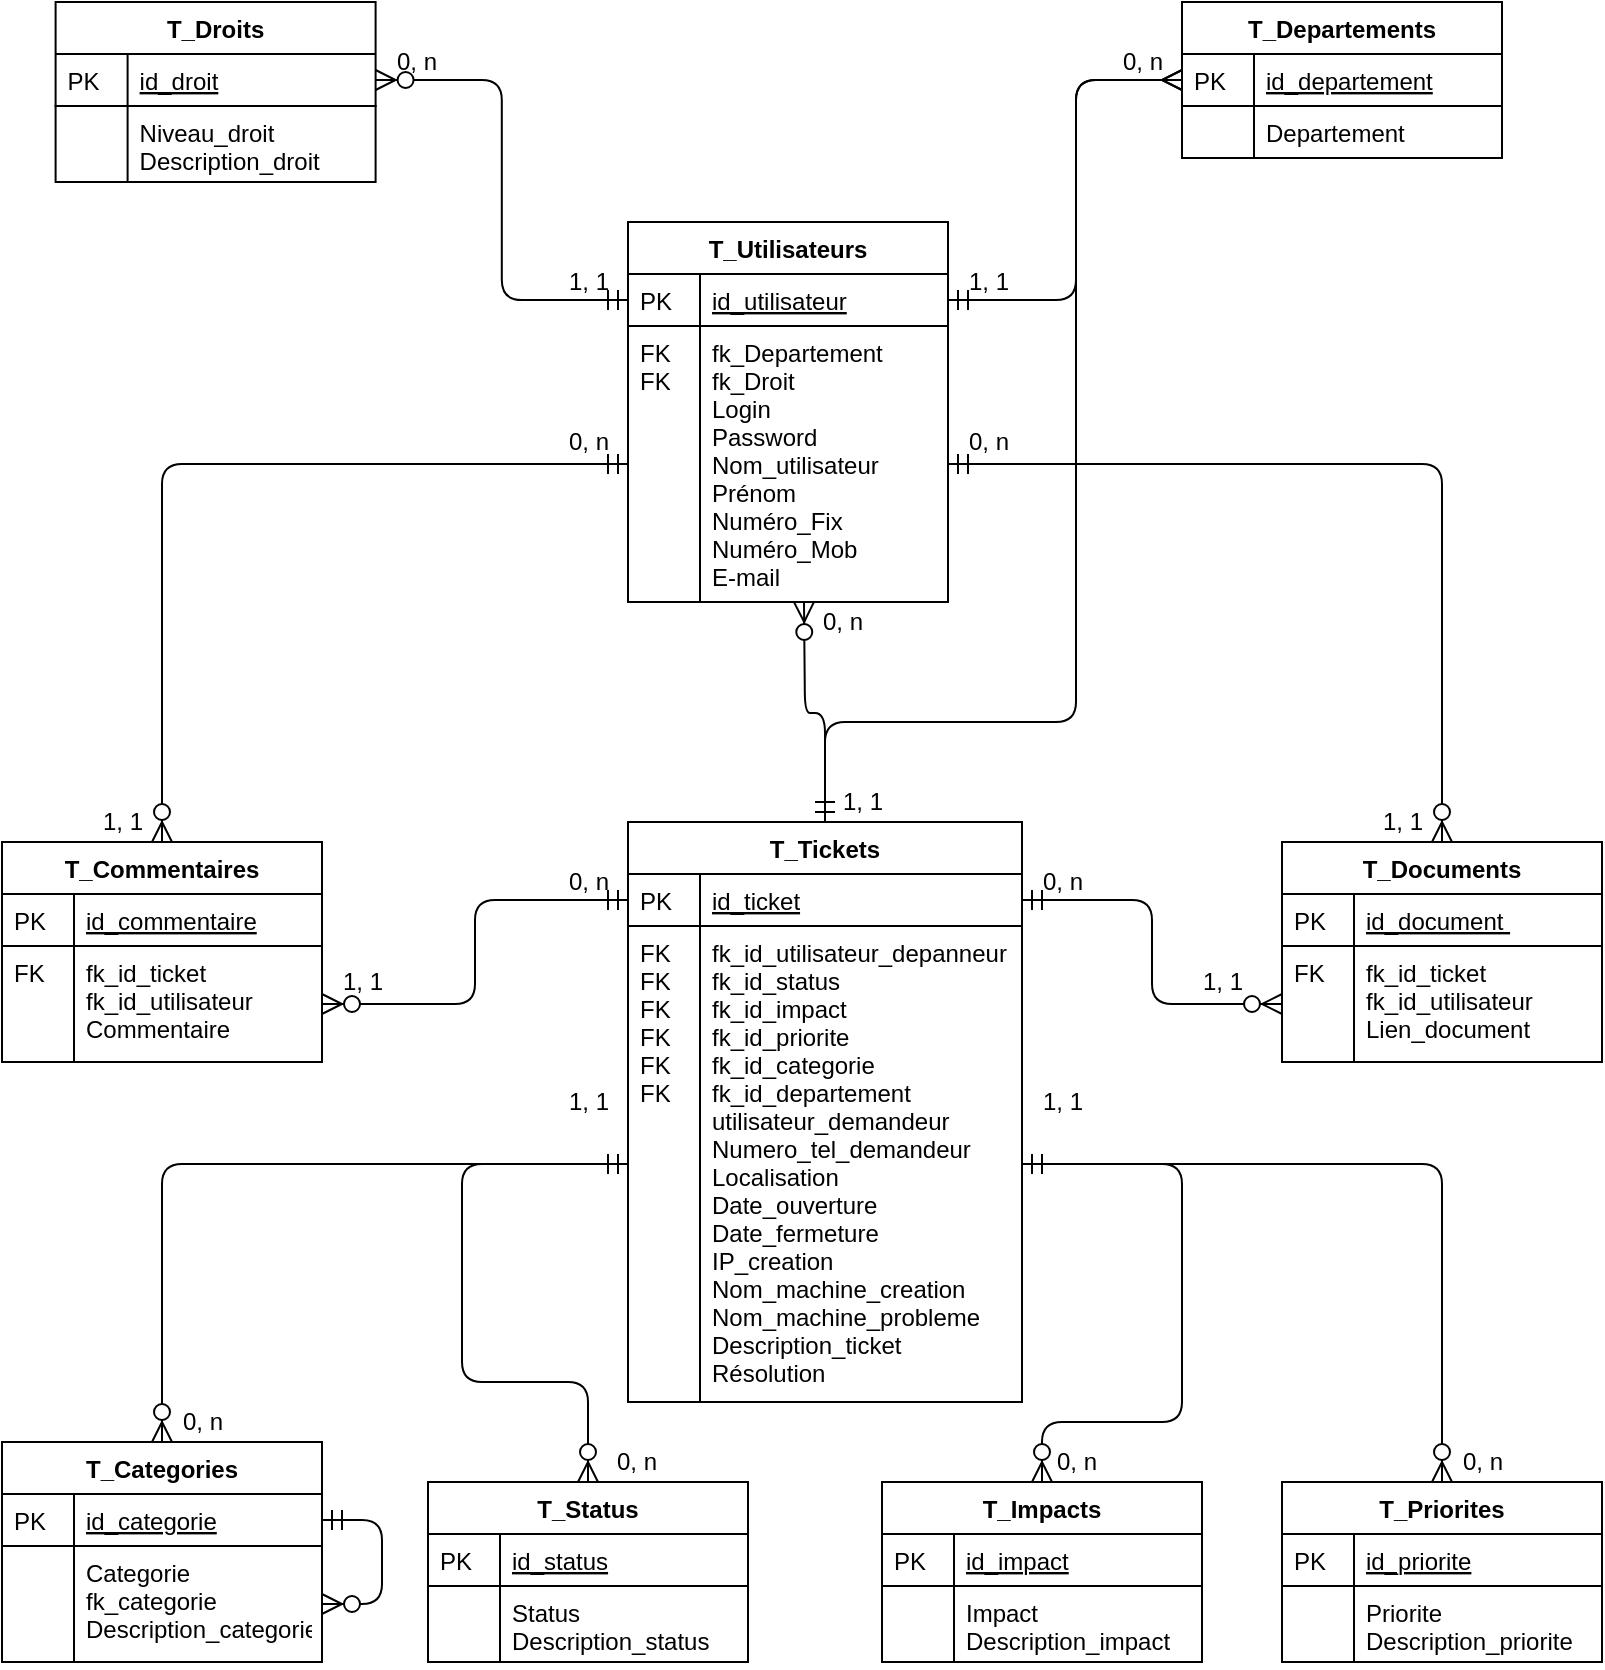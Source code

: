 <mxfile version="12.9.6" type="github">
  <diagram id="C5RBs43oDa-KdzZeNtuy" name="Page-1">
    <mxGraphModel dx="1422" dy="762" grid="1" gridSize="10" guides="1" tooltips="1" connect="1" arrows="1" fold="1" page="1" pageScale="1" pageWidth="827" pageHeight="1169" math="0" shadow="0">
      <root>
        <mxCell id="WIyWlLk6GJQsqaUBKTNV-0" />
        <mxCell id="WIyWlLk6GJQsqaUBKTNV-1" parent="WIyWlLk6GJQsqaUBKTNV-0" />
        <mxCell id="zkfFHV4jXpPFQw0GAbJ--51" value="T_Departements" style="swimlane;fontStyle=1;childLayout=stackLayout;horizontal=1;startSize=26;horizontalStack=0;resizeParent=1;resizeLast=0;collapsible=1;marginBottom=0;rounded=0;shadow=0;strokeWidth=1;" parent="WIyWlLk6GJQsqaUBKTNV-1" vertex="1">
          <mxGeometry x="603" y="40" width="160" height="78" as="geometry">
            <mxRectangle x="20" y="80" width="160" height="26" as="alternateBounds" />
          </mxGeometry>
        </mxCell>
        <mxCell id="zkfFHV4jXpPFQw0GAbJ--52" value="id_departement" style="shape=partialRectangle;top=0;left=0;right=0;bottom=1;align=left;verticalAlign=top;fillColor=none;spacingLeft=40;spacingRight=4;overflow=hidden;rotatable=0;points=[[0,0.5],[1,0.5]];portConstraint=eastwest;dropTarget=0;rounded=0;shadow=0;strokeWidth=1;fontStyle=4" parent="zkfFHV4jXpPFQw0GAbJ--51" vertex="1">
          <mxGeometry y="26" width="160" height="26" as="geometry" />
        </mxCell>
        <mxCell id="zkfFHV4jXpPFQw0GAbJ--53" value="PK" style="shape=partialRectangle;top=0;left=0;bottom=0;fillColor=none;align=left;verticalAlign=top;spacingLeft=4;spacingRight=4;overflow=hidden;rotatable=0;points=[];portConstraint=eastwest;part=1;" parent="zkfFHV4jXpPFQw0GAbJ--52" vertex="1" connectable="0">
          <mxGeometry width="36" height="26" as="geometry" />
        </mxCell>
        <mxCell id="zkfFHV4jXpPFQw0GAbJ--54" value="Departement" style="shape=partialRectangle;top=0;left=0;right=0;bottom=0;align=left;verticalAlign=top;fillColor=none;spacingLeft=40;spacingRight=4;overflow=hidden;rotatable=0;points=[[0,0.5],[1,0.5]];portConstraint=eastwest;dropTarget=0;rounded=0;shadow=0;strokeWidth=1;" parent="zkfFHV4jXpPFQw0GAbJ--51" vertex="1">
          <mxGeometry y="52" width="160" height="26" as="geometry" />
        </mxCell>
        <mxCell id="zkfFHV4jXpPFQw0GAbJ--55" value="" style="shape=partialRectangle;top=0;left=0;bottom=0;fillColor=none;align=left;verticalAlign=top;spacingLeft=4;spacingRight=4;overflow=hidden;rotatable=0;points=[];portConstraint=eastwest;part=1;" parent="zkfFHV4jXpPFQw0GAbJ--54" vertex="1" connectable="0">
          <mxGeometry width="36" height="26" as="geometry" />
        </mxCell>
        <mxCell id="zkfFHV4jXpPFQw0GAbJ--56" value="T_Utilisateurs" style="swimlane;fontStyle=1;childLayout=stackLayout;horizontal=1;startSize=26;horizontalStack=0;resizeParent=1;resizeLast=0;collapsible=1;marginBottom=0;rounded=0;shadow=0;strokeWidth=1;" parent="WIyWlLk6GJQsqaUBKTNV-1" vertex="1">
          <mxGeometry x="326" y="150" width="160" height="190" as="geometry">
            <mxRectangle x="260" y="80" width="160" height="26" as="alternateBounds" />
          </mxGeometry>
        </mxCell>
        <mxCell id="zkfFHV4jXpPFQw0GAbJ--57" value="id_utilisateur" style="shape=partialRectangle;top=0;left=0;right=0;bottom=1;align=left;verticalAlign=top;fillColor=none;spacingLeft=40;spacingRight=4;overflow=hidden;rotatable=0;points=[[0,0.5],[1,0.5]];portConstraint=eastwest;dropTarget=0;rounded=0;shadow=0;strokeWidth=1;fontStyle=4" parent="zkfFHV4jXpPFQw0GAbJ--56" vertex="1">
          <mxGeometry y="26" width="160" height="26" as="geometry" />
        </mxCell>
        <mxCell id="zkfFHV4jXpPFQw0GAbJ--58" value="PK" style="shape=partialRectangle;top=0;left=0;bottom=0;fillColor=none;align=left;verticalAlign=top;spacingLeft=4;spacingRight=4;overflow=hidden;rotatable=0;points=[];portConstraint=eastwest;part=1;" parent="zkfFHV4jXpPFQw0GAbJ--57" vertex="1" connectable="0">
          <mxGeometry width="36" height="26" as="geometry" />
        </mxCell>
        <mxCell id="zkfFHV4jXpPFQw0GAbJ--61" value="fk_Departement&#xa;fk_Droit&#xa;Login&#xa;Password&#xa;Nom_utilisateur&#xa;Prénom&#xa;Numéro_Fix&#xa;Numéro_Mob&#xa;E-mail" style="shape=partialRectangle;top=0;left=0;right=0;bottom=0;align=left;verticalAlign=top;fillColor=none;spacingLeft=40;spacingRight=4;overflow=hidden;rotatable=0;points=[[0,0.5],[1,0.5]];portConstraint=eastwest;dropTarget=0;rounded=0;shadow=0;strokeWidth=1;" parent="zkfFHV4jXpPFQw0GAbJ--56" vertex="1">
          <mxGeometry y="52" width="160" height="138" as="geometry" />
        </mxCell>
        <mxCell id="zkfFHV4jXpPFQw0GAbJ--62" value="FK&#xa;FK" style="shape=partialRectangle;top=0;left=0;bottom=0;fillColor=none;align=left;verticalAlign=top;spacingLeft=4;spacingRight=4;overflow=hidden;rotatable=0;points=[];portConstraint=eastwest;part=1;" parent="zkfFHV4jXpPFQw0GAbJ--61" vertex="1" connectable="0">
          <mxGeometry width="36" height="138.0" as="geometry" />
        </mxCell>
        <mxCell id="zkfFHV4jXpPFQw0GAbJ--71" value="" style="edgeStyle=orthogonalEdgeStyle;endArrow=ERzeroToMany;startArrow=ERmandOne;shadow=0;strokeWidth=1;endSize=8;startSize=8;exitX=0.5;exitY=0;exitDx=0;exitDy=0;" parent="zkfFHV4jXpPFQw0GAbJ--56" source="zkfFHV4jXpPFQw0GAbJ--64" edge="1">
          <mxGeometry width="100" height="100" relative="1" as="geometry">
            <mxPoint x="28" y="210" as="sourcePoint" />
            <mxPoint x="88" y="190" as="targetPoint" />
            <Array as="points" />
          </mxGeometry>
        </mxCell>
        <mxCell id="zkfFHV4jXpPFQw0GAbJ--63" value="" style="edgeStyle=orthogonalEdgeStyle;endArrow=ERmandOne;startArrow=ERmany;shadow=0;strokeWidth=1;endSize=8;startSize=8;startFill=0;endFill=0;" parent="WIyWlLk6GJQsqaUBKTNV-1" source="zkfFHV4jXpPFQw0GAbJ--52" target="zkfFHV4jXpPFQw0GAbJ--57" edge="1">
          <mxGeometry width="100" height="100" relative="1" as="geometry">
            <mxPoint x="303" y="390" as="sourcePoint" />
            <mxPoint x="403" y="290" as="targetPoint" />
            <Array as="points">
              <mxPoint x="550" y="79" />
              <mxPoint x="550" y="189" />
            </Array>
          </mxGeometry>
        </mxCell>
        <mxCell id="zkfFHV4jXpPFQw0GAbJ--64" value="T_Tickets" style="swimlane;fontStyle=1;childLayout=stackLayout;horizontal=1;startSize=26;horizontalStack=0;resizeParent=1;resizeLast=0;collapsible=1;marginBottom=0;rounded=0;shadow=0;strokeWidth=1;" parent="WIyWlLk6GJQsqaUBKTNV-1" vertex="1">
          <mxGeometry x="326" y="450" width="197" height="290" as="geometry">
            <mxRectangle x="260" y="270" width="160" height="26" as="alternateBounds" />
          </mxGeometry>
        </mxCell>
        <mxCell id="zkfFHV4jXpPFQw0GAbJ--65" value="id_ticket" style="shape=partialRectangle;top=0;left=0;right=0;bottom=1;align=left;verticalAlign=top;fillColor=none;spacingLeft=40;spacingRight=4;overflow=hidden;rotatable=0;points=[[0,0.5],[1,0.5]];portConstraint=eastwest;dropTarget=0;rounded=0;shadow=0;strokeWidth=1;fontStyle=4" parent="zkfFHV4jXpPFQw0GAbJ--64" vertex="1">
          <mxGeometry y="26" width="197" height="26" as="geometry" />
        </mxCell>
        <mxCell id="zkfFHV4jXpPFQw0GAbJ--66" value="PK" style="shape=partialRectangle;top=0;left=0;bottom=0;fillColor=none;align=left;verticalAlign=top;spacingLeft=4;spacingRight=4;overflow=hidden;rotatable=0;points=[];portConstraint=eastwest;part=1;" parent="zkfFHV4jXpPFQw0GAbJ--65" vertex="1" connectable="0">
          <mxGeometry width="36" height="26" as="geometry" />
        </mxCell>
        <mxCell id="zkfFHV4jXpPFQw0GAbJ--69" value="fk_id_utilisateur_depanneur&#xa;fk_id_status&#xa;fk_id_impact&#xa;fk_id_priorite&#xa;fk_id_categorie&#xa;fk_id_departement&#xa;utilisateur_demandeur&#xa;Numero_tel_demandeur&#xa;Localisation&#xa;Date_ouverture&#xa;Date_fermeture&#xa;IP_creation&#xa;Nom_machine_creation&#xa;Nom_machine_probleme&#xa;Description_ticket&#xa;Résolution" style="shape=partialRectangle;top=0;left=0;right=0;bottom=0;align=left;verticalAlign=top;fillColor=none;spacingLeft=40;spacingRight=4;overflow=hidden;rotatable=0;points=[[0,0.5],[1,0.5]];portConstraint=eastwest;dropTarget=0;rounded=0;shadow=0;strokeWidth=1;" parent="zkfFHV4jXpPFQw0GAbJ--64" vertex="1">
          <mxGeometry y="52" width="197" height="238" as="geometry" />
        </mxCell>
        <mxCell id="zkfFHV4jXpPFQw0GAbJ--70" value="FK&#xa;FK&#xa;FK&#xa;FK&#xa;FK&#xa;FK" style="shape=partialRectangle;top=0;left=0;bottom=0;fillColor=none;align=left;verticalAlign=top;spacingLeft=4;spacingRight=4;overflow=hidden;rotatable=0;points=[];portConstraint=eastwest;part=1;" parent="zkfFHV4jXpPFQw0GAbJ--69" vertex="1" connectable="0">
          <mxGeometry width="36" height="238.0" as="geometry" />
        </mxCell>
        <mxCell id="O1W7RyEscfZ62sLBNmEL-0" value="T_Droits" style="swimlane;fontStyle=1;childLayout=stackLayout;horizontal=1;startSize=26;horizontalStack=0;resizeParent=1;resizeLast=0;collapsible=1;marginBottom=0;rounded=0;shadow=0;strokeWidth=1;" parent="WIyWlLk6GJQsqaUBKTNV-1" vertex="1">
          <mxGeometry x="39.8" y="40" width="160" height="90" as="geometry">
            <mxRectangle x="20" y="80" width="160" height="26" as="alternateBounds" />
          </mxGeometry>
        </mxCell>
        <mxCell id="O1W7RyEscfZ62sLBNmEL-1" value="id_droit" style="shape=partialRectangle;top=0;left=0;right=0;bottom=1;align=left;verticalAlign=top;fillColor=none;spacingLeft=40;spacingRight=4;overflow=hidden;rotatable=0;points=[[0,0.5],[1,0.5]];portConstraint=eastwest;dropTarget=0;rounded=0;shadow=0;strokeWidth=1;fontStyle=4" parent="O1W7RyEscfZ62sLBNmEL-0" vertex="1">
          <mxGeometry y="26" width="160" height="26" as="geometry" />
        </mxCell>
        <mxCell id="O1W7RyEscfZ62sLBNmEL-2" value="PK" style="shape=partialRectangle;top=0;left=0;bottom=0;fillColor=none;align=left;verticalAlign=top;spacingLeft=4;spacingRight=4;overflow=hidden;rotatable=0;points=[];portConstraint=eastwest;part=1;" parent="O1W7RyEscfZ62sLBNmEL-1" vertex="1" connectable="0">
          <mxGeometry width="36" height="26" as="geometry" />
        </mxCell>
        <mxCell id="O1W7RyEscfZ62sLBNmEL-3" value="Niveau_droit&#xa;Description_droit" style="shape=partialRectangle;top=0;left=0;right=0;bottom=0;align=left;verticalAlign=top;fillColor=none;spacingLeft=40;spacingRight=4;overflow=hidden;rotatable=0;points=[[0,0.5],[1,0.5]];portConstraint=eastwest;dropTarget=0;rounded=0;shadow=0;strokeWidth=1;" parent="O1W7RyEscfZ62sLBNmEL-0" vertex="1">
          <mxGeometry y="52" width="160" height="38" as="geometry" />
        </mxCell>
        <mxCell id="O1W7RyEscfZ62sLBNmEL-4" value="" style="shape=partialRectangle;top=0;left=0;bottom=0;fillColor=none;align=left;verticalAlign=top;spacingLeft=4;spacingRight=4;overflow=hidden;rotatable=0;points=[];portConstraint=eastwest;part=1;" parent="O1W7RyEscfZ62sLBNmEL-3" vertex="1" connectable="0">
          <mxGeometry width="36" height="38" as="geometry" />
        </mxCell>
        <mxCell id="O1W7RyEscfZ62sLBNmEL-8" value="" style="edgeStyle=orthogonalEdgeStyle;endArrow=ERzeroToMany;startArrow=ERmandOne;shadow=0;strokeWidth=1;endSize=8;startSize=8;exitX=0;exitY=0.5;exitDx=0;exitDy=0;entryX=1;entryY=0.5;entryDx=0;entryDy=0;" parent="WIyWlLk6GJQsqaUBKTNV-1" source="zkfFHV4jXpPFQw0GAbJ--57" target="O1W7RyEscfZ62sLBNmEL-1" edge="1">
          <mxGeometry width="100" height="100" relative="1" as="geometry">
            <mxPoint x="373" y="320" as="sourcePoint" />
            <mxPoint x="373" y="460" as="targetPoint" />
            <Array as="points" />
          </mxGeometry>
        </mxCell>
        <mxCell id="O1W7RyEscfZ62sLBNmEL-9" value="T_Categories" style="swimlane;fontStyle=1;childLayout=stackLayout;horizontal=1;startSize=26;horizontalStack=0;resizeParent=1;resizeLast=0;collapsible=1;marginBottom=0;rounded=0;shadow=0;strokeWidth=1;" parent="WIyWlLk6GJQsqaUBKTNV-1" vertex="1">
          <mxGeometry x="13" y="760" width="160" height="110" as="geometry">
            <mxRectangle x="20" y="80" width="160" height="26" as="alternateBounds" />
          </mxGeometry>
        </mxCell>
        <mxCell id="O1W7RyEscfZ62sLBNmEL-10" value="id_categorie" style="shape=partialRectangle;top=0;left=0;right=0;bottom=1;align=left;verticalAlign=top;fillColor=none;spacingLeft=40;spacingRight=4;overflow=hidden;rotatable=0;points=[[0,0.5],[1,0.5]];portConstraint=eastwest;dropTarget=0;rounded=0;shadow=0;strokeWidth=1;fontStyle=4" parent="O1W7RyEscfZ62sLBNmEL-9" vertex="1">
          <mxGeometry y="26" width="160" height="26" as="geometry" />
        </mxCell>
        <mxCell id="O1W7RyEscfZ62sLBNmEL-11" value="PK" style="shape=partialRectangle;top=0;left=0;bottom=0;fillColor=none;align=left;verticalAlign=top;spacingLeft=4;spacingRight=4;overflow=hidden;rotatable=0;points=[];portConstraint=eastwest;part=1;" parent="O1W7RyEscfZ62sLBNmEL-10" vertex="1" connectable="0">
          <mxGeometry width="36" height="26" as="geometry" />
        </mxCell>
        <mxCell id="O1W7RyEscfZ62sLBNmEL-12" value="Categorie&#xa;fk_categorie&#xa;Description_categorie" style="shape=partialRectangle;top=0;left=0;right=0;bottom=0;align=left;verticalAlign=top;fillColor=none;spacingLeft=40;spacingRight=4;overflow=hidden;rotatable=0;points=[[0,0.5],[1,0.5]];portConstraint=eastwest;dropTarget=0;rounded=0;shadow=0;strokeWidth=1;" parent="O1W7RyEscfZ62sLBNmEL-9" vertex="1">
          <mxGeometry y="52" width="160" height="58" as="geometry" />
        </mxCell>
        <mxCell id="O1W7RyEscfZ62sLBNmEL-13" value="" style="shape=partialRectangle;top=0;left=0;bottom=0;fillColor=none;align=left;verticalAlign=top;spacingLeft=4;spacingRight=4;overflow=hidden;rotatable=0;points=[];portConstraint=eastwest;part=1;" parent="O1W7RyEscfZ62sLBNmEL-12" vertex="1" connectable="0">
          <mxGeometry width="36" height="58" as="geometry" />
        </mxCell>
        <mxCell id="SVWqZJ9bru4QcORBYJ26-14" value="" style="edgeStyle=orthogonalEdgeStyle;endArrow=ERzeroToMany;startArrow=ERmandOne;shadow=0;strokeWidth=1;endSize=8;startSize=8;entryX=1;entryY=0.5;entryDx=0;entryDy=0;exitX=1;exitY=0.5;exitDx=0;exitDy=0;" parent="O1W7RyEscfZ62sLBNmEL-9" source="O1W7RyEscfZ62sLBNmEL-10" target="O1W7RyEscfZ62sLBNmEL-12" edge="1">
          <mxGeometry width="100" height="100" relative="1" as="geometry">
            <mxPoint x="323" y="-140" as="sourcePoint" />
            <mxPoint x="90" y="10" as="targetPoint" />
            <Array as="points">
              <mxPoint x="190" y="39" />
              <mxPoint x="190" y="81" />
            </Array>
          </mxGeometry>
        </mxCell>
        <mxCell id="O1W7RyEscfZ62sLBNmEL-14" value="T_Commentaires" style="swimlane;fontStyle=1;childLayout=stackLayout;horizontal=1;startSize=26;horizontalStack=0;resizeParent=1;resizeLast=0;collapsible=1;marginBottom=0;rounded=0;shadow=0;strokeWidth=1;" parent="WIyWlLk6GJQsqaUBKTNV-1" vertex="1">
          <mxGeometry x="13" y="460" width="160" height="110" as="geometry">
            <mxRectangle x="20" y="80" width="160" height="26" as="alternateBounds" />
          </mxGeometry>
        </mxCell>
        <mxCell id="O1W7RyEscfZ62sLBNmEL-15" value="id_commentaire" style="shape=partialRectangle;top=0;left=0;right=0;bottom=1;align=left;verticalAlign=top;fillColor=none;spacingLeft=40;spacingRight=4;overflow=hidden;rotatable=0;points=[[0,0.5],[1,0.5]];portConstraint=eastwest;dropTarget=0;rounded=0;shadow=0;strokeWidth=1;fontStyle=4" parent="O1W7RyEscfZ62sLBNmEL-14" vertex="1">
          <mxGeometry y="26" width="160" height="26" as="geometry" />
        </mxCell>
        <mxCell id="O1W7RyEscfZ62sLBNmEL-16" value="PK" style="shape=partialRectangle;top=0;left=0;bottom=0;fillColor=none;align=left;verticalAlign=top;spacingLeft=4;spacingRight=4;overflow=hidden;rotatable=0;points=[];portConstraint=eastwest;part=1;" parent="O1W7RyEscfZ62sLBNmEL-15" vertex="1" connectable="0">
          <mxGeometry width="36" height="26" as="geometry" />
        </mxCell>
        <mxCell id="O1W7RyEscfZ62sLBNmEL-17" value="fk_id_ticket&#xa;fk_id_utilisateur&#xa;Commentaire" style="shape=partialRectangle;top=0;left=0;right=0;bottom=0;align=left;verticalAlign=top;fillColor=none;spacingLeft=40;spacingRight=4;overflow=hidden;rotatable=0;points=[[0,0.5],[1,0.5]];portConstraint=eastwest;dropTarget=0;rounded=0;shadow=0;strokeWidth=1;" parent="O1W7RyEscfZ62sLBNmEL-14" vertex="1">
          <mxGeometry y="52" width="160" height="58" as="geometry" />
        </mxCell>
        <mxCell id="O1W7RyEscfZ62sLBNmEL-18" value="FK" style="shape=partialRectangle;top=0;left=0;bottom=0;fillColor=none;align=left;verticalAlign=top;spacingLeft=4;spacingRight=4;overflow=hidden;rotatable=0;points=[];portConstraint=eastwest;part=1;" parent="O1W7RyEscfZ62sLBNmEL-17" vertex="1" connectable="0">
          <mxGeometry width="36" height="58" as="geometry" />
        </mxCell>
        <mxCell id="O1W7RyEscfZ62sLBNmEL-29" value="" style="edgeStyle=orthogonalEdgeStyle;endArrow=ERzeroToMany;startArrow=ERmandOne;shadow=0;strokeWidth=1;endSize=8;startSize=8;entryX=0.5;entryY=0;entryDx=0;entryDy=0;exitX=0;exitY=0.5;exitDx=0;exitDy=0;" parent="WIyWlLk6GJQsqaUBKTNV-1" source="zkfFHV4jXpPFQw0GAbJ--69" target="O1W7RyEscfZ62sLBNmEL-9" edge="1">
          <mxGeometry width="100" height="100" relative="1" as="geometry">
            <mxPoint x="250" y="610" as="sourcePoint" />
            <mxPoint x="113" y="740" as="targetPoint" />
            <Array as="points">
              <mxPoint x="93" y="621" />
            </Array>
          </mxGeometry>
        </mxCell>
        <mxCell id="O1W7RyEscfZ62sLBNmEL-30" value="" style="edgeStyle=orthogonalEdgeStyle;endArrow=ERzeroToMany;startArrow=ERmandOne;shadow=0;strokeWidth=1;endSize=8;startSize=8;exitX=0;exitY=0.5;exitDx=0;exitDy=0;entryX=1;entryY=0.5;entryDx=0;entryDy=0;" parent="WIyWlLk6GJQsqaUBKTNV-1" source="zkfFHV4jXpPFQw0GAbJ--65" target="O1W7RyEscfZ62sLBNmEL-17" edge="1">
          <mxGeometry width="100" height="100" relative="1" as="geometry">
            <mxPoint x="293" y="630" as="sourcePoint" />
            <mxPoint x="203" y="530" as="targetPoint" />
            <Array as="points" />
          </mxGeometry>
        </mxCell>
        <mxCell id="O1W7RyEscfZ62sLBNmEL-31" value="" style="edgeStyle=orthogonalEdgeStyle;endArrow=ERzeroToMany;startArrow=ERmandOne;shadow=0;strokeWidth=1;endSize=8;startSize=8;entryX=0.5;entryY=0;entryDx=0;entryDy=0;exitX=1;exitY=0.5;exitDx=0;exitDy=0;" parent="WIyWlLk6GJQsqaUBKTNV-1" source="zkfFHV4jXpPFQw0GAbJ--69" target="O1W7RyEscfZ62sLBNmEL-19" edge="1">
          <mxGeometry width="100" height="100" relative="1" as="geometry">
            <mxPoint x="346" y="576" as="sourcePoint" />
            <mxPoint x="113" y="780" as="targetPoint" />
            <Array as="points">
              <mxPoint x="603" y="621" />
              <mxPoint x="603" y="750" />
              <mxPoint x="533" y="750" />
            </Array>
          </mxGeometry>
        </mxCell>
        <mxCell id="O1W7RyEscfZ62sLBNmEL-32" value="" style="edgeStyle=orthogonalEdgeStyle;endArrow=ERzeroToMany;startArrow=ERmandOne;shadow=0;strokeWidth=1;endSize=8;startSize=8;entryX=0.5;entryY=0;entryDx=0;entryDy=0;exitX=1;exitY=0.5;exitDx=0;exitDy=0;" parent="WIyWlLk6GJQsqaUBKTNV-1" source="zkfFHV4jXpPFQw0GAbJ--69" target="O1W7RyEscfZ62sLBNmEL-24" edge="1">
          <mxGeometry width="100" height="100" relative="1" as="geometry">
            <mxPoint x="356" y="586" as="sourcePoint" />
            <mxPoint x="123" y="790" as="targetPoint" />
            <Array as="points" />
          </mxGeometry>
        </mxCell>
        <mxCell id="gd5H8BRTiU4TRQG8YiYF-6" value="1, 1" style="text;html=1;align=center;verticalAlign=middle;resizable=0;points=[];autosize=1;" parent="WIyWlLk6GJQsqaUBKTNV-1" vertex="1">
          <mxGeometry x="173" y="520" width="40" height="20" as="geometry" />
        </mxCell>
        <mxCell id="gd5H8BRTiU4TRQG8YiYF-7" value="1, 1" style="text;html=1;align=center;verticalAlign=middle;resizable=0;points=[];autosize=1;" parent="WIyWlLk6GJQsqaUBKTNV-1" vertex="1">
          <mxGeometry x="523" y="580" width="40" height="20" as="geometry" />
        </mxCell>
        <mxCell id="gd5H8BRTiU4TRQG8YiYF-8" value="1, 1" style="text;html=1;align=center;verticalAlign=middle;resizable=0;points=[];autosize=1;" parent="WIyWlLk6GJQsqaUBKTNV-1" vertex="1">
          <mxGeometry x="423" y="430" width="40" height="20" as="geometry" />
        </mxCell>
        <mxCell id="gd5H8BRTiU4TRQG8YiYF-10" value="1, 1" style="text;html=1;align=center;verticalAlign=middle;resizable=0;points=[];autosize=1;" parent="WIyWlLk6GJQsqaUBKTNV-1" vertex="1">
          <mxGeometry x="286" y="170" width="40" height="20" as="geometry" />
        </mxCell>
        <mxCell id="gd5H8BRTiU4TRQG8YiYF-11" value="1, 1" style="text;html=1;align=center;verticalAlign=middle;resizable=0;points=[];autosize=1;" parent="WIyWlLk6GJQsqaUBKTNV-1" vertex="1">
          <mxGeometry x="486" y="170" width="40" height="20" as="geometry" />
        </mxCell>
        <mxCell id="gd5H8BRTiU4TRQG8YiYF-12" value="0, n" style="text;html=1;align=center;verticalAlign=middle;resizable=0;points=[];autosize=1;" parent="WIyWlLk6GJQsqaUBKTNV-1" vertex="1">
          <mxGeometry x="199.8" y="60" width="40" height="20" as="geometry" />
        </mxCell>
        <mxCell id="gd5H8BRTiU4TRQG8YiYF-13" value="0, n" style="text;html=1;align=center;verticalAlign=middle;resizable=0;points=[];autosize=1;" parent="WIyWlLk6GJQsqaUBKTNV-1" vertex="1">
          <mxGeometry x="563" y="60" width="40" height="20" as="geometry" />
        </mxCell>
        <mxCell id="gd5H8BRTiU4TRQG8YiYF-14" value="0, n" style="text;html=1;align=center;verticalAlign=middle;resizable=0;points=[];autosize=1;" parent="WIyWlLk6GJQsqaUBKTNV-1" vertex="1">
          <mxGeometry x="286" y="470" width="40" height="20" as="geometry" />
        </mxCell>
        <mxCell id="gd5H8BRTiU4TRQG8YiYF-15" value="0, n" style="text;html=1;align=center;verticalAlign=middle;resizable=0;points=[];autosize=1;" parent="WIyWlLk6GJQsqaUBKTNV-1" vertex="1">
          <mxGeometry x="93" y="740" width="40" height="20" as="geometry" />
        </mxCell>
        <mxCell id="gd5H8BRTiU4TRQG8YiYF-16" value="0, n" style="text;html=1;align=center;verticalAlign=middle;resizable=0;points=[];autosize=1;" parent="WIyWlLk6GJQsqaUBKTNV-1" vertex="1">
          <mxGeometry x="530" y="760" width="40" height="20" as="geometry" />
        </mxCell>
        <mxCell id="gd5H8BRTiU4TRQG8YiYF-17" value="0, n" style="text;html=1;align=center;verticalAlign=middle;resizable=0;points=[];autosize=1;" parent="WIyWlLk6GJQsqaUBKTNV-1" vertex="1">
          <mxGeometry x="733" y="760" width="40" height="20" as="geometry" />
        </mxCell>
        <mxCell id="tTGQOVnjQVMV4X9cB7OT-0" value="0, n" style="text;html=1;align=center;verticalAlign=middle;resizable=0;points=[];autosize=1;" parent="WIyWlLk6GJQsqaUBKTNV-1" vertex="1">
          <mxGeometry x="413" y="340" width="40" height="20" as="geometry" />
        </mxCell>
        <mxCell id="SVWqZJ9bru4QcORBYJ26-0" value="1, 1" style="text;html=1;align=center;verticalAlign=middle;resizable=0;points=[];autosize=1;" parent="WIyWlLk6GJQsqaUBKTNV-1" vertex="1">
          <mxGeometry x="53" y="440" width="40" height="20" as="geometry" />
        </mxCell>
        <mxCell id="SVWqZJ9bru4QcORBYJ26-1" value="" style="edgeStyle=orthogonalEdgeStyle;endArrow=ERzeroToMany;startArrow=ERmandOne;shadow=0;strokeWidth=1;endSize=8;startSize=8;fontStyle=1;exitX=0;exitY=0.5;exitDx=0;exitDy=0;entryX=0.5;entryY=0;entryDx=0;entryDy=0;" parent="WIyWlLk6GJQsqaUBKTNV-1" source="zkfFHV4jXpPFQw0GAbJ--61" target="O1W7RyEscfZ62sLBNmEL-14" edge="1">
          <mxGeometry width="100" height="100" relative="1" as="geometry">
            <mxPoint x="293" y="320" as="sourcePoint" />
            <mxPoint x="263" y="380" as="targetPoint" />
            <Array as="points">
              <mxPoint x="93" y="271" />
            </Array>
          </mxGeometry>
        </mxCell>
        <mxCell id="SVWqZJ9bru4QcORBYJ26-2" value="0, n" style="text;html=1;align=center;verticalAlign=middle;resizable=0;points=[];autosize=1;" parent="WIyWlLk6GJQsqaUBKTNV-1" vertex="1">
          <mxGeometry x="286" y="250" width="40" height="20" as="geometry" />
        </mxCell>
        <mxCell id="SVWqZJ9bru4QcORBYJ26-5" value="1, 1" style="text;html=1;align=center;verticalAlign=middle;resizable=0;points=[];autosize=1;" parent="WIyWlLk6GJQsqaUBKTNV-1" vertex="1">
          <mxGeometry x="286" y="580" width="40" height="20" as="geometry" />
        </mxCell>
        <mxCell id="SVWqZJ9bru4QcORBYJ26-11" value="" style="edgeStyle=orthogonalEdgeStyle;endArrow=ERzeroToMany;startArrow=ERmandOne;shadow=0;strokeWidth=1;endSize=8;startSize=8;entryX=0.5;entryY=0;entryDx=0;entryDy=0;exitX=0;exitY=0.5;exitDx=0;exitDy=0;" parent="WIyWlLk6GJQsqaUBKTNV-1" source="zkfFHV4jXpPFQw0GAbJ--69" target="SVWqZJ9bru4QcORBYJ26-6" edge="1">
          <mxGeometry width="100" height="100" relative="1" as="geometry">
            <mxPoint x="290" y="680" as="sourcePoint" />
            <mxPoint x="103" y="780" as="targetPoint" />
            <Array as="points">
              <mxPoint x="243" y="621" />
              <mxPoint x="243" y="730" />
              <mxPoint x="306" y="730" />
            </Array>
          </mxGeometry>
        </mxCell>
        <mxCell id="SVWqZJ9bru4QcORBYJ26-12" value="0, n" style="text;html=1;align=center;verticalAlign=middle;resizable=0;points=[];autosize=1;" parent="WIyWlLk6GJQsqaUBKTNV-1" vertex="1">
          <mxGeometry x="310" y="760" width="40" height="20" as="geometry" />
        </mxCell>
        <mxCell id="09mdxs2kGaxenlkjQEx4-0" value="T_Documents" style="swimlane;fontStyle=1;childLayout=stackLayout;horizontal=1;startSize=26;horizontalStack=0;resizeParent=1;resizeLast=0;collapsible=1;marginBottom=0;rounded=0;shadow=0;strokeWidth=1;" parent="WIyWlLk6GJQsqaUBKTNV-1" vertex="1">
          <mxGeometry x="653" y="460" width="160" height="110" as="geometry">
            <mxRectangle x="20" y="80" width="160" height="26" as="alternateBounds" />
          </mxGeometry>
        </mxCell>
        <mxCell id="09mdxs2kGaxenlkjQEx4-1" value="id_document " style="shape=partialRectangle;top=0;left=0;right=0;bottom=1;align=left;verticalAlign=top;fillColor=none;spacingLeft=40;spacingRight=4;overflow=hidden;rotatable=0;points=[[0,0.5],[1,0.5]];portConstraint=eastwest;dropTarget=0;rounded=0;shadow=0;strokeWidth=1;fontStyle=4" parent="09mdxs2kGaxenlkjQEx4-0" vertex="1">
          <mxGeometry y="26" width="160" height="26" as="geometry" />
        </mxCell>
        <mxCell id="09mdxs2kGaxenlkjQEx4-2" value="PK" style="shape=partialRectangle;top=0;left=0;bottom=0;fillColor=none;align=left;verticalAlign=top;spacingLeft=4;spacingRight=4;overflow=hidden;rotatable=0;points=[];portConstraint=eastwest;part=1;" parent="09mdxs2kGaxenlkjQEx4-1" vertex="1" connectable="0">
          <mxGeometry width="36" height="26" as="geometry" />
        </mxCell>
        <mxCell id="09mdxs2kGaxenlkjQEx4-3" value="fk_id_ticket&#xa;fk_id_utilisateur&#xa;Lien_document" style="shape=partialRectangle;top=0;left=0;right=0;bottom=0;align=left;verticalAlign=top;fillColor=none;spacingLeft=40;spacingRight=4;overflow=hidden;rotatable=0;points=[[0,0.5],[1,0.5]];portConstraint=eastwest;dropTarget=0;rounded=0;shadow=0;strokeWidth=1;" parent="09mdxs2kGaxenlkjQEx4-0" vertex="1">
          <mxGeometry y="52" width="160" height="58" as="geometry" />
        </mxCell>
        <mxCell id="09mdxs2kGaxenlkjQEx4-4" value="FK" style="shape=partialRectangle;top=0;left=0;bottom=0;fillColor=none;align=left;verticalAlign=top;spacingLeft=4;spacingRight=4;overflow=hidden;rotatable=0;points=[];portConstraint=eastwest;part=1;" parent="09mdxs2kGaxenlkjQEx4-3" vertex="1" connectable="0">
          <mxGeometry width="36" height="58" as="geometry" />
        </mxCell>
        <mxCell id="09mdxs2kGaxenlkjQEx4-5" value="1, 1" style="text;html=1;align=center;verticalAlign=middle;resizable=0;points=[];autosize=1;" parent="WIyWlLk6GJQsqaUBKTNV-1" vertex="1">
          <mxGeometry x="603" y="520" width="40" height="20" as="geometry" />
        </mxCell>
        <mxCell id="09mdxs2kGaxenlkjQEx4-6" value="1, 1" style="text;html=1;align=center;verticalAlign=middle;resizable=0;points=[];autosize=1;" parent="WIyWlLk6GJQsqaUBKTNV-1" vertex="1">
          <mxGeometry x="693" y="440" width="40" height="20" as="geometry" />
        </mxCell>
        <mxCell id="09mdxs2kGaxenlkjQEx4-8" value="" style="edgeStyle=orthogonalEdgeStyle;endArrow=ERzeroToMany;startArrow=ERmandOne;shadow=0;strokeWidth=1;endSize=8;startSize=8;fontStyle=1;exitX=1;exitY=0.5;exitDx=0;exitDy=0;entryX=0.5;entryY=0;entryDx=0;entryDy=0;" parent="WIyWlLk6GJQsqaUBKTNV-1" source="zkfFHV4jXpPFQw0GAbJ--61" target="09mdxs2kGaxenlkjQEx4-0" edge="1">
          <mxGeometry width="100" height="100" relative="1" as="geometry">
            <mxPoint x="336" y="281" as="sourcePoint" />
            <mxPoint x="103" y="470" as="targetPoint" />
            <Array as="points">
              <mxPoint x="733" y="271" />
            </Array>
          </mxGeometry>
        </mxCell>
        <mxCell id="09mdxs2kGaxenlkjQEx4-9" value="" style="edgeStyle=orthogonalEdgeStyle;endArrow=ERzeroToMany;startArrow=ERmandOne;shadow=0;strokeWidth=1;endSize=8;startSize=8;exitX=1;exitY=0.5;exitDx=0;exitDy=0;entryX=0;entryY=0.5;entryDx=0;entryDy=0;" parent="WIyWlLk6GJQsqaUBKTNV-1" source="zkfFHV4jXpPFQw0GAbJ--65" target="09mdxs2kGaxenlkjQEx4-3" edge="1">
          <mxGeometry width="100" height="100" relative="1" as="geometry">
            <mxPoint x="336" y="499" as="sourcePoint" />
            <mxPoint x="183" y="509" as="targetPoint" />
            <Array as="points" />
          </mxGeometry>
        </mxCell>
        <mxCell id="09mdxs2kGaxenlkjQEx4-12" value="0, n" style="text;html=1;align=center;verticalAlign=middle;resizable=0;points=[];autosize=1;" parent="WIyWlLk6GJQsqaUBKTNV-1" vertex="1">
          <mxGeometry x="523" y="470" width="40" height="20" as="geometry" />
        </mxCell>
        <mxCell id="09mdxs2kGaxenlkjQEx4-15" value="0, n" style="text;html=1;align=center;verticalAlign=middle;resizable=0;points=[];autosize=1;" parent="WIyWlLk6GJQsqaUBKTNV-1" vertex="1">
          <mxGeometry x="486" y="250" width="40" height="20" as="geometry" />
        </mxCell>
        <mxCell id="sdurSUYo8NyaN2ZxVHEP-0" value="" style="edgeStyle=orthogonalEdgeStyle;endArrow=ERmandOne;startArrow=ERmany;shadow=0;strokeWidth=1;endSize=8;startSize=8;startFill=0;endFill=0;exitX=0;exitY=0.5;exitDx=0;exitDy=0;entryX=0.5;entryY=0;entryDx=0;entryDy=0;" parent="WIyWlLk6GJQsqaUBKTNV-1" source="zkfFHV4jXpPFQw0GAbJ--52" target="zkfFHV4jXpPFQw0GAbJ--64" edge="1">
          <mxGeometry width="100" height="100" relative="1" as="geometry">
            <mxPoint x="707" y="160" as="sourcePoint" />
            <mxPoint x="590" y="270" as="targetPoint" />
            <Array as="points">
              <mxPoint x="550" y="79" />
              <mxPoint x="550" y="400" />
              <mxPoint x="425" y="400" />
            </Array>
          </mxGeometry>
        </mxCell>
        <mxCell id="SVWqZJ9bru4QcORBYJ26-6" value="T_Status" style="swimlane;fontStyle=1;childLayout=stackLayout;horizontal=1;startSize=26;horizontalStack=0;resizeParent=1;resizeLast=0;collapsible=1;marginBottom=0;rounded=0;shadow=0;strokeWidth=1;" parent="WIyWlLk6GJQsqaUBKTNV-1" vertex="1">
          <mxGeometry x="226" y="780" width="160" height="90" as="geometry">
            <mxRectangle x="20" y="80" width="160" height="26" as="alternateBounds" />
          </mxGeometry>
        </mxCell>
        <mxCell id="SVWqZJ9bru4QcORBYJ26-7" value="id_status" style="shape=partialRectangle;top=0;left=0;right=0;bottom=1;align=left;verticalAlign=top;fillColor=none;spacingLeft=40;spacingRight=4;overflow=hidden;rotatable=0;points=[[0,0.5],[1,0.5]];portConstraint=eastwest;dropTarget=0;rounded=0;shadow=0;strokeWidth=1;fontStyle=4" parent="SVWqZJ9bru4QcORBYJ26-6" vertex="1">
          <mxGeometry y="26" width="160" height="26" as="geometry" />
        </mxCell>
        <mxCell id="SVWqZJ9bru4QcORBYJ26-8" value="PK" style="shape=partialRectangle;top=0;left=0;bottom=0;fillColor=none;align=left;verticalAlign=top;spacingLeft=4;spacingRight=4;overflow=hidden;rotatable=0;points=[];portConstraint=eastwest;part=1;" parent="SVWqZJ9bru4QcORBYJ26-7" vertex="1" connectable="0">
          <mxGeometry width="36" height="26" as="geometry" />
        </mxCell>
        <mxCell id="SVWqZJ9bru4QcORBYJ26-9" value="Status&#xa;Description_status" style="shape=partialRectangle;top=0;left=0;right=0;bottom=0;align=left;verticalAlign=top;fillColor=none;spacingLeft=40;spacingRight=4;overflow=hidden;rotatable=0;points=[[0,0.5],[1,0.5]];portConstraint=eastwest;dropTarget=0;rounded=0;shadow=0;strokeWidth=1;" parent="SVWqZJ9bru4QcORBYJ26-6" vertex="1">
          <mxGeometry y="52" width="160" height="38" as="geometry" />
        </mxCell>
        <mxCell id="SVWqZJ9bru4QcORBYJ26-10" value="" style="shape=partialRectangle;top=0;left=0;bottom=0;fillColor=none;align=left;verticalAlign=top;spacingLeft=4;spacingRight=4;overflow=hidden;rotatable=0;points=[];portConstraint=eastwest;part=1;" parent="SVWqZJ9bru4QcORBYJ26-9" vertex="1" connectable="0">
          <mxGeometry width="36" height="38" as="geometry" />
        </mxCell>
        <mxCell id="O1W7RyEscfZ62sLBNmEL-24" value="T_Priorites" style="swimlane;fontStyle=1;childLayout=stackLayout;horizontal=1;startSize=26;horizontalStack=0;resizeParent=1;resizeLast=0;collapsible=1;marginBottom=0;rounded=0;shadow=0;strokeWidth=1;" parent="WIyWlLk6GJQsqaUBKTNV-1" vertex="1">
          <mxGeometry x="653" y="780" width="160" height="90" as="geometry">
            <mxRectangle x="20" y="80" width="160" height="26" as="alternateBounds" />
          </mxGeometry>
        </mxCell>
        <mxCell id="O1W7RyEscfZ62sLBNmEL-25" value="id_priorite" style="shape=partialRectangle;top=0;left=0;right=0;bottom=1;align=left;verticalAlign=top;fillColor=none;spacingLeft=40;spacingRight=4;overflow=hidden;rotatable=0;points=[[0,0.5],[1,0.5]];portConstraint=eastwest;dropTarget=0;rounded=0;shadow=0;strokeWidth=1;fontStyle=4" parent="O1W7RyEscfZ62sLBNmEL-24" vertex="1">
          <mxGeometry y="26" width="160" height="26" as="geometry" />
        </mxCell>
        <mxCell id="O1W7RyEscfZ62sLBNmEL-26" value="PK" style="shape=partialRectangle;top=0;left=0;bottom=0;fillColor=none;align=left;verticalAlign=top;spacingLeft=4;spacingRight=4;overflow=hidden;rotatable=0;points=[];portConstraint=eastwest;part=1;" parent="O1W7RyEscfZ62sLBNmEL-25" vertex="1" connectable="0">
          <mxGeometry width="36" height="26" as="geometry" />
        </mxCell>
        <mxCell id="O1W7RyEscfZ62sLBNmEL-27" value="Priorite&#xa;Description_priorite" style="shape=partialRectangle;top=0;left=0;right=0;bottom=0;align=left;verticalAlign=top;fillColor=none;spacingLeft=40;spacingRight=4;overflow=hidden;rotatable=0;points=[[0,0.5],[1,0.5]];portConstraint=eastwest;dropTarget=0;rounded=0;shadow=0;strokeWidth=1;" parent="O1W7RyEscfZ62sLBNmEL-24" vertex="1">
          <mxGeometry y="52" width="160" height="38" as="geometry" />
        </mxCell>
        <mxCell id="O1W7RyEscfZ62sLBNmEL-28" value="" style="shape=partialRectangle;top=0;left=0;bottom=0;fillColor=none;align=left;verticalAlign=top;spacingLeft=4;spacingRight=4;overflow=hidden;rotatable=0;points=[];portConstraint=eastwest;part=1;" parent="O1W7RyEscfZ62sLBNmEL-27" vertex="1" connectable="0">
          <mxGeometry width="36" height="38" as="geometry" />
        </mxCell>
        <mxCell id="O1W7RyEscfZ62sLBNmEL-19" value="T_Impacts" style="swimlane;fontStyle=1;childLayout=stackLayout;horizontal=1;startSize=26;horizontalStack=0;resizeParent=1;resizeLast=0;collapsible=1;marginBottom=0;rounded=0;shadow=0;strokeWidth=1;" parent="WIyWlLk6GJQsqaUBKTNV-1" vertex="1">
          <mxGeometry x="453" y="780" width="160" height="90" as="geometry">
            <mxRectangle x="20" y="80" width="160" height="26" as="alternateBounds" />
          </mxGeometry>
        </mxCell>
        <mxCell id="O1W7RyEscfZ62sLBNmEL-20" value="id_impact" style="shape=partialRectangle;top=0;left=0;right=0;bottom=1;align=left;verticalAlign=top;fillColor=none;spacingLeft=40;spacingRight=4;overflow=hidden;rotatable=0;points=[[0,0.5],[1,0.5]];portConstraint=eastwest;dropTarget=0;rounded=0;shadow=0;strokeWidth=1;fontStyle=4" parent="O1W7RyEscfZ62sLBNmEL-19" vertex="1">
          <mxGeometry y="26" width="160" height="26" as="geometry" />
        </mxCell>
        <mxCell id="O1W7RyEscfZ62sLBNmEL-21" value="PK" style="shape=partialRectangle;top=0;left=0;bottom=0;fillColor=none;align=left;verticalAlign=top;spacingLeft=4;spacingRight=4;overflow=hidden;rotatable=0;points=[];portConstraint=eastwest;part=1;" parent="O1W7RyEscfZ62sLBNmEL-20" vertex="1" connectable="0">
          <mxGeometry width="36" height="26" as="geometry" />
        </mxCell>
        <mxCell id="O1W7RyEscfZ62sLBNmEL-22" value="Impact&#xa;Description_impact" style="shape=partialRectangle;top=0;left=0;right=0;bottom=0;align=left;verticalAlign=top;fillColor=none;spacingLeft=40;spacingRight=4;overflow=hidden;rotatable=0;points=[[0,0.5],[1,0.5]];portConstraint=eastwest;dropTarget=0;rounded=0;shadow=0;strokeWidth=1;" parent="O1W7RyEscfZ62sLBNmEL-19" vertex="1">
          <mxGeometry y="52" width="160" height="38" as="geometry" />
        </mxCell>
        <mxCell id="O1W7RyEscfZ62sLBNmEL-23" value="" style="shape=partialRectangle;top=0;left=0;bottom=0;fillColor=none;align=left;verticalAlign=top;spacingLeft=4;spacingRight=4;overflow=hidden;rotatable=0;points=[];portConstraint=eastwest;part=1;" parent="O1W7RyEscfZ62sLBNmEL-22" vertex="1" connectable="0">
          <mxGeometry width="36" height="38" as="geometry" />
        </mxCell>
      </root>
    </mxGraphModel>
  </diagram>
</mxfile>
